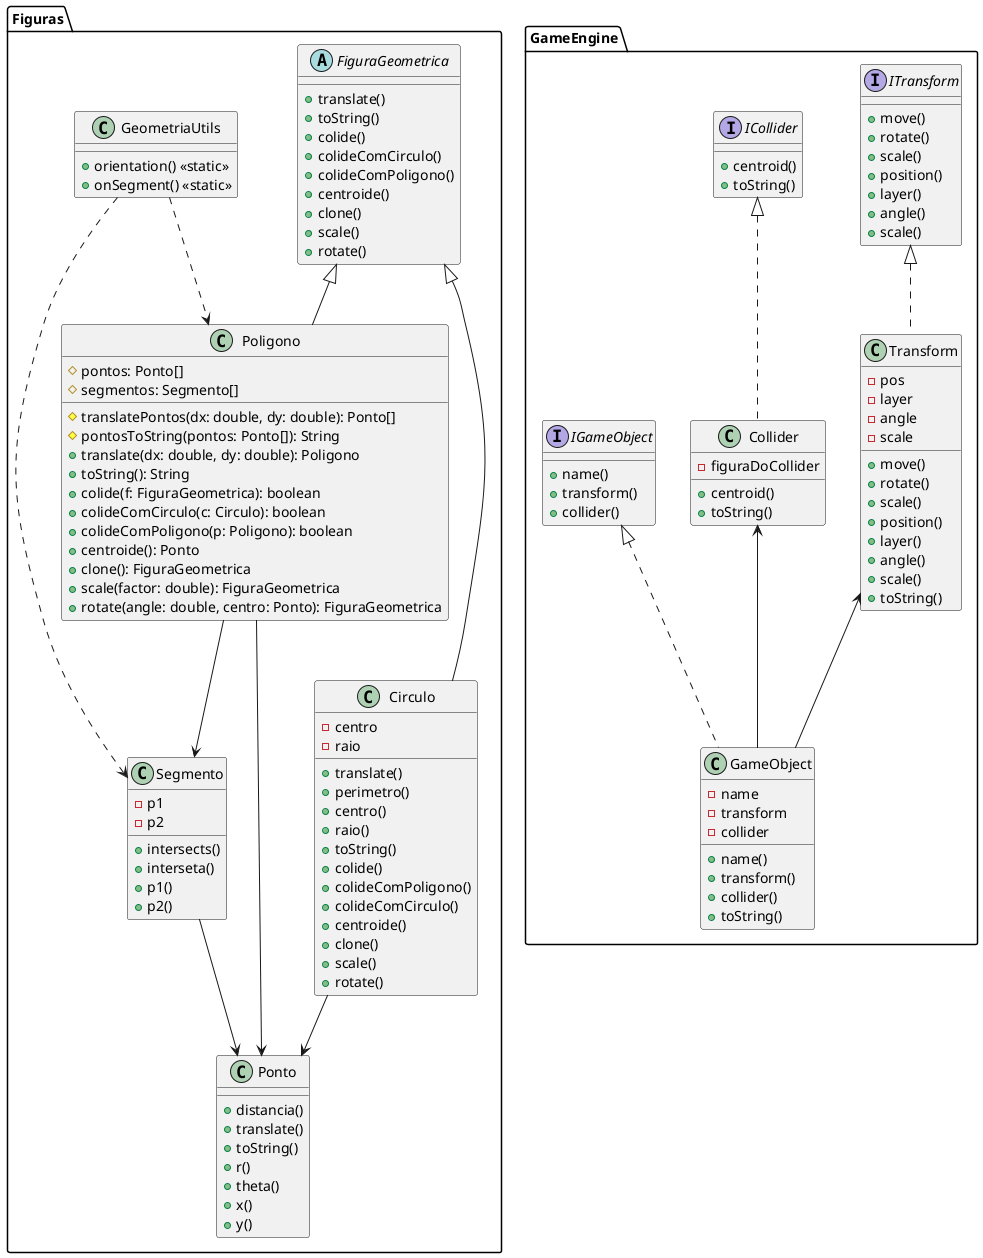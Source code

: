 @startuml
package Figuras {
class Ponto {
    +distancia()
    +translate()
    +toString()
    +r()
    +theta()
    +x()
    +y()
}
class Segmento {

    -p1
    -p2
    +intersects()
    +interseta()
    +p1()
    +p2()
}
abstract class FiguraGeometrica {
    +translate()
    +toString()
    +colide()
    +colideComCirculo()
    +colideComPoligono()
    +centroide()
    +clone()
    +scale()
    +rotate()
}
class Circulo {
    -centro
    -raio
    +translate()
    +perimetro()
    +centro()
    +raio()
    +toString()
    +colide()
    +colideComPoligono()
    +colideComCirculo()
    +centroide()
    +clone()
    +scale()
    +rotate()
}
class Poligono {
    # pontos: Ponto[]
    # segmentos: Segmento[]

    # translatePontos(dx: double, dy: double): Ponto[]
    # pontosToString(pontos: Ponto[]): String
    + translate(dx: double, dy: double): Poligono
    + toString(): String
    + colide(f: FiguraGeometrica): boolean
    + colideComCirculo(c: Circulo): boolean
    + colideComPoligono(p: Poligono): boolean
    + centroide(): Ponto
    + clone(): FiguraGeometrica
    + scale(factor: double): FiguraGeometrica
    + rotate(angle: double, centro: Ponto): FiguraGeometrica
}

class GeometriaUtils {
    +orientation() <<static>>
    +onSegment() <<static>>
}

FiguraGeometrica <|-- Circulo
FiguraGeometrica <|-- Poligono
Segmento --> Ponto
Poligono --> Segmento
Poligono --> Ponto
Circulo --> Ponto
GeometriaUtils ..> Segmento
GeometriaUtils ..> Poligono
}

package GameEngine {
interface ITransform {
    +move()
    +rotate()
    +scale()
    +position()
    +layer()
    +angle()
    +scale()
}

class Transform {
    -pos
    -layer
    -angle
    -scale
    +move()
    +rotate()
    +scale()
    +position()
    +layer()
    +angle()
    +scale()
    +toString()
}

interface ICollider {
    +centroid()
    +toString()
}

class Collider {
    -figuraDoCollider
    +centroid()
    +toString()
}

interface IGameObject {
    +name()
    +transform()
    +collider()
}

class GameObject {
    -name
    -transform
    -collider
    +name()
    +transform()
    +collider()
    +toString()
}

ITransform <|.. Transform
ICollider <|.. Collider
IGameObject <|.. GameObject
Transform <-- GameObject
Collider <-- GameObject
}
@enduml
